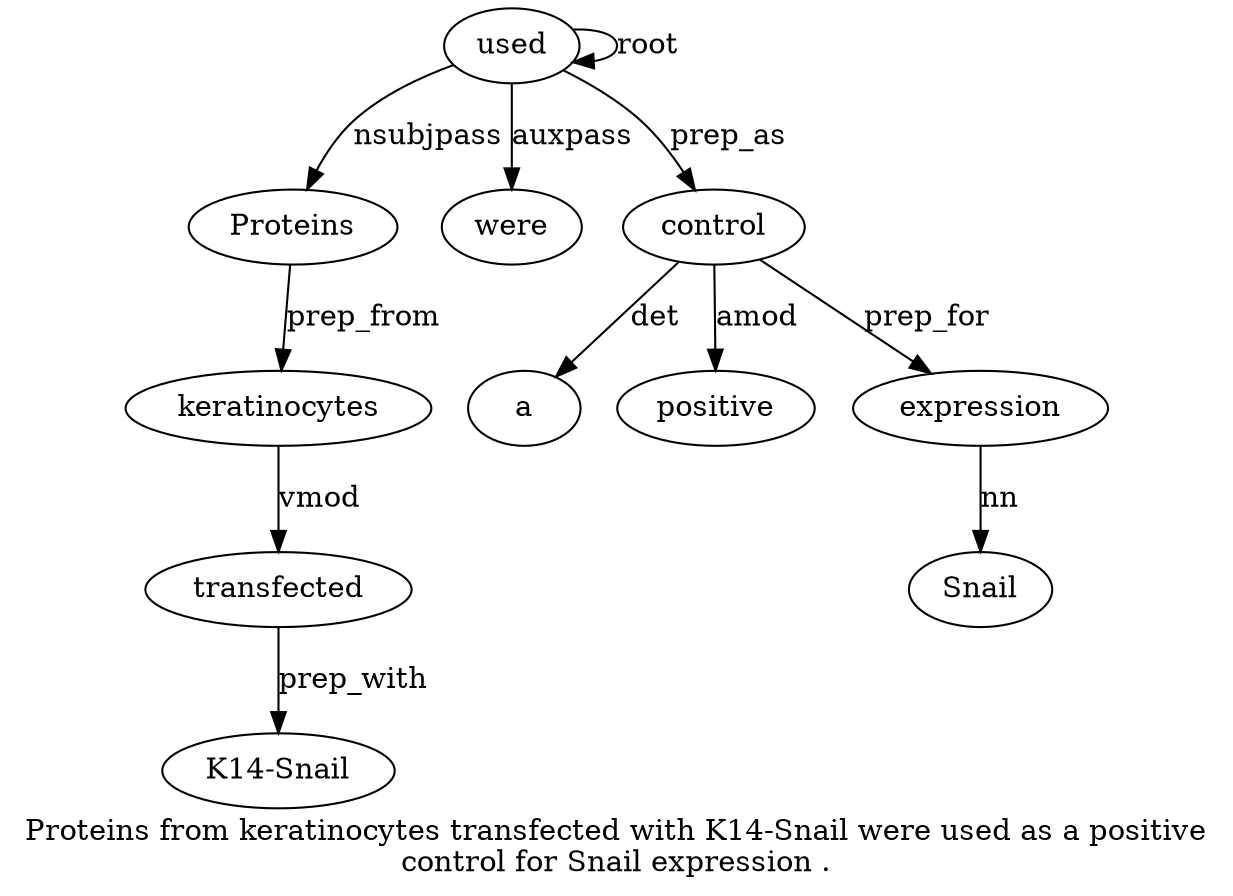 digraph "Proteins from keratinocytes transfected with K14-Snail were used as a positive control for Snail expression ." {
label="Proteins from keratinocytes transfected with K14-Snail were used as a positive
control for Snail expression .";
used8 [style=filled, fillcolor=white, label=used];
Proteins1 [style=filled, fillcolor=white, label=Proteins];
used8 -> Proteins1  [label=nsubjpass];
keratinocytes3 [style=filled, fillcolor=white, label=keratinocytes];
Proteins1 -> keratinocytes3  [label=prep_from];
transfected4 [style=filled, fillcolor=white, label=transfected];
keratinocytes3 -> transfected4  [label=vmod];
"K14-Snail6" [style=filled, fillcolor=white, label="K14-Snail"];
transfected4 -> "K14-Snail6"  [label=prep_with];
were7 [style=filled, fillcolor=white, label=were];
used8 -> were7  [label=auxpass];
used8 -> used8  [label=root];
control12 [style=filled, fillcolor=white, label=control];
a10 [style=filled, fillcolor=white, label=a];
control12 -> a10  [label=det];
positive11 [style=filled, fillcolor=white, label=positive];
control12 -> positive11  [label=amod];
used8 -> control12  [label=prep_as];
expression15 [style=filled, fillcolor=white, label=expression];
Snail14 [style=filled, fillcolor=white, label=Snail];
expression15 -> Snail14  [label=nn];
control12 -> expression15  [label=prep_for];
}
